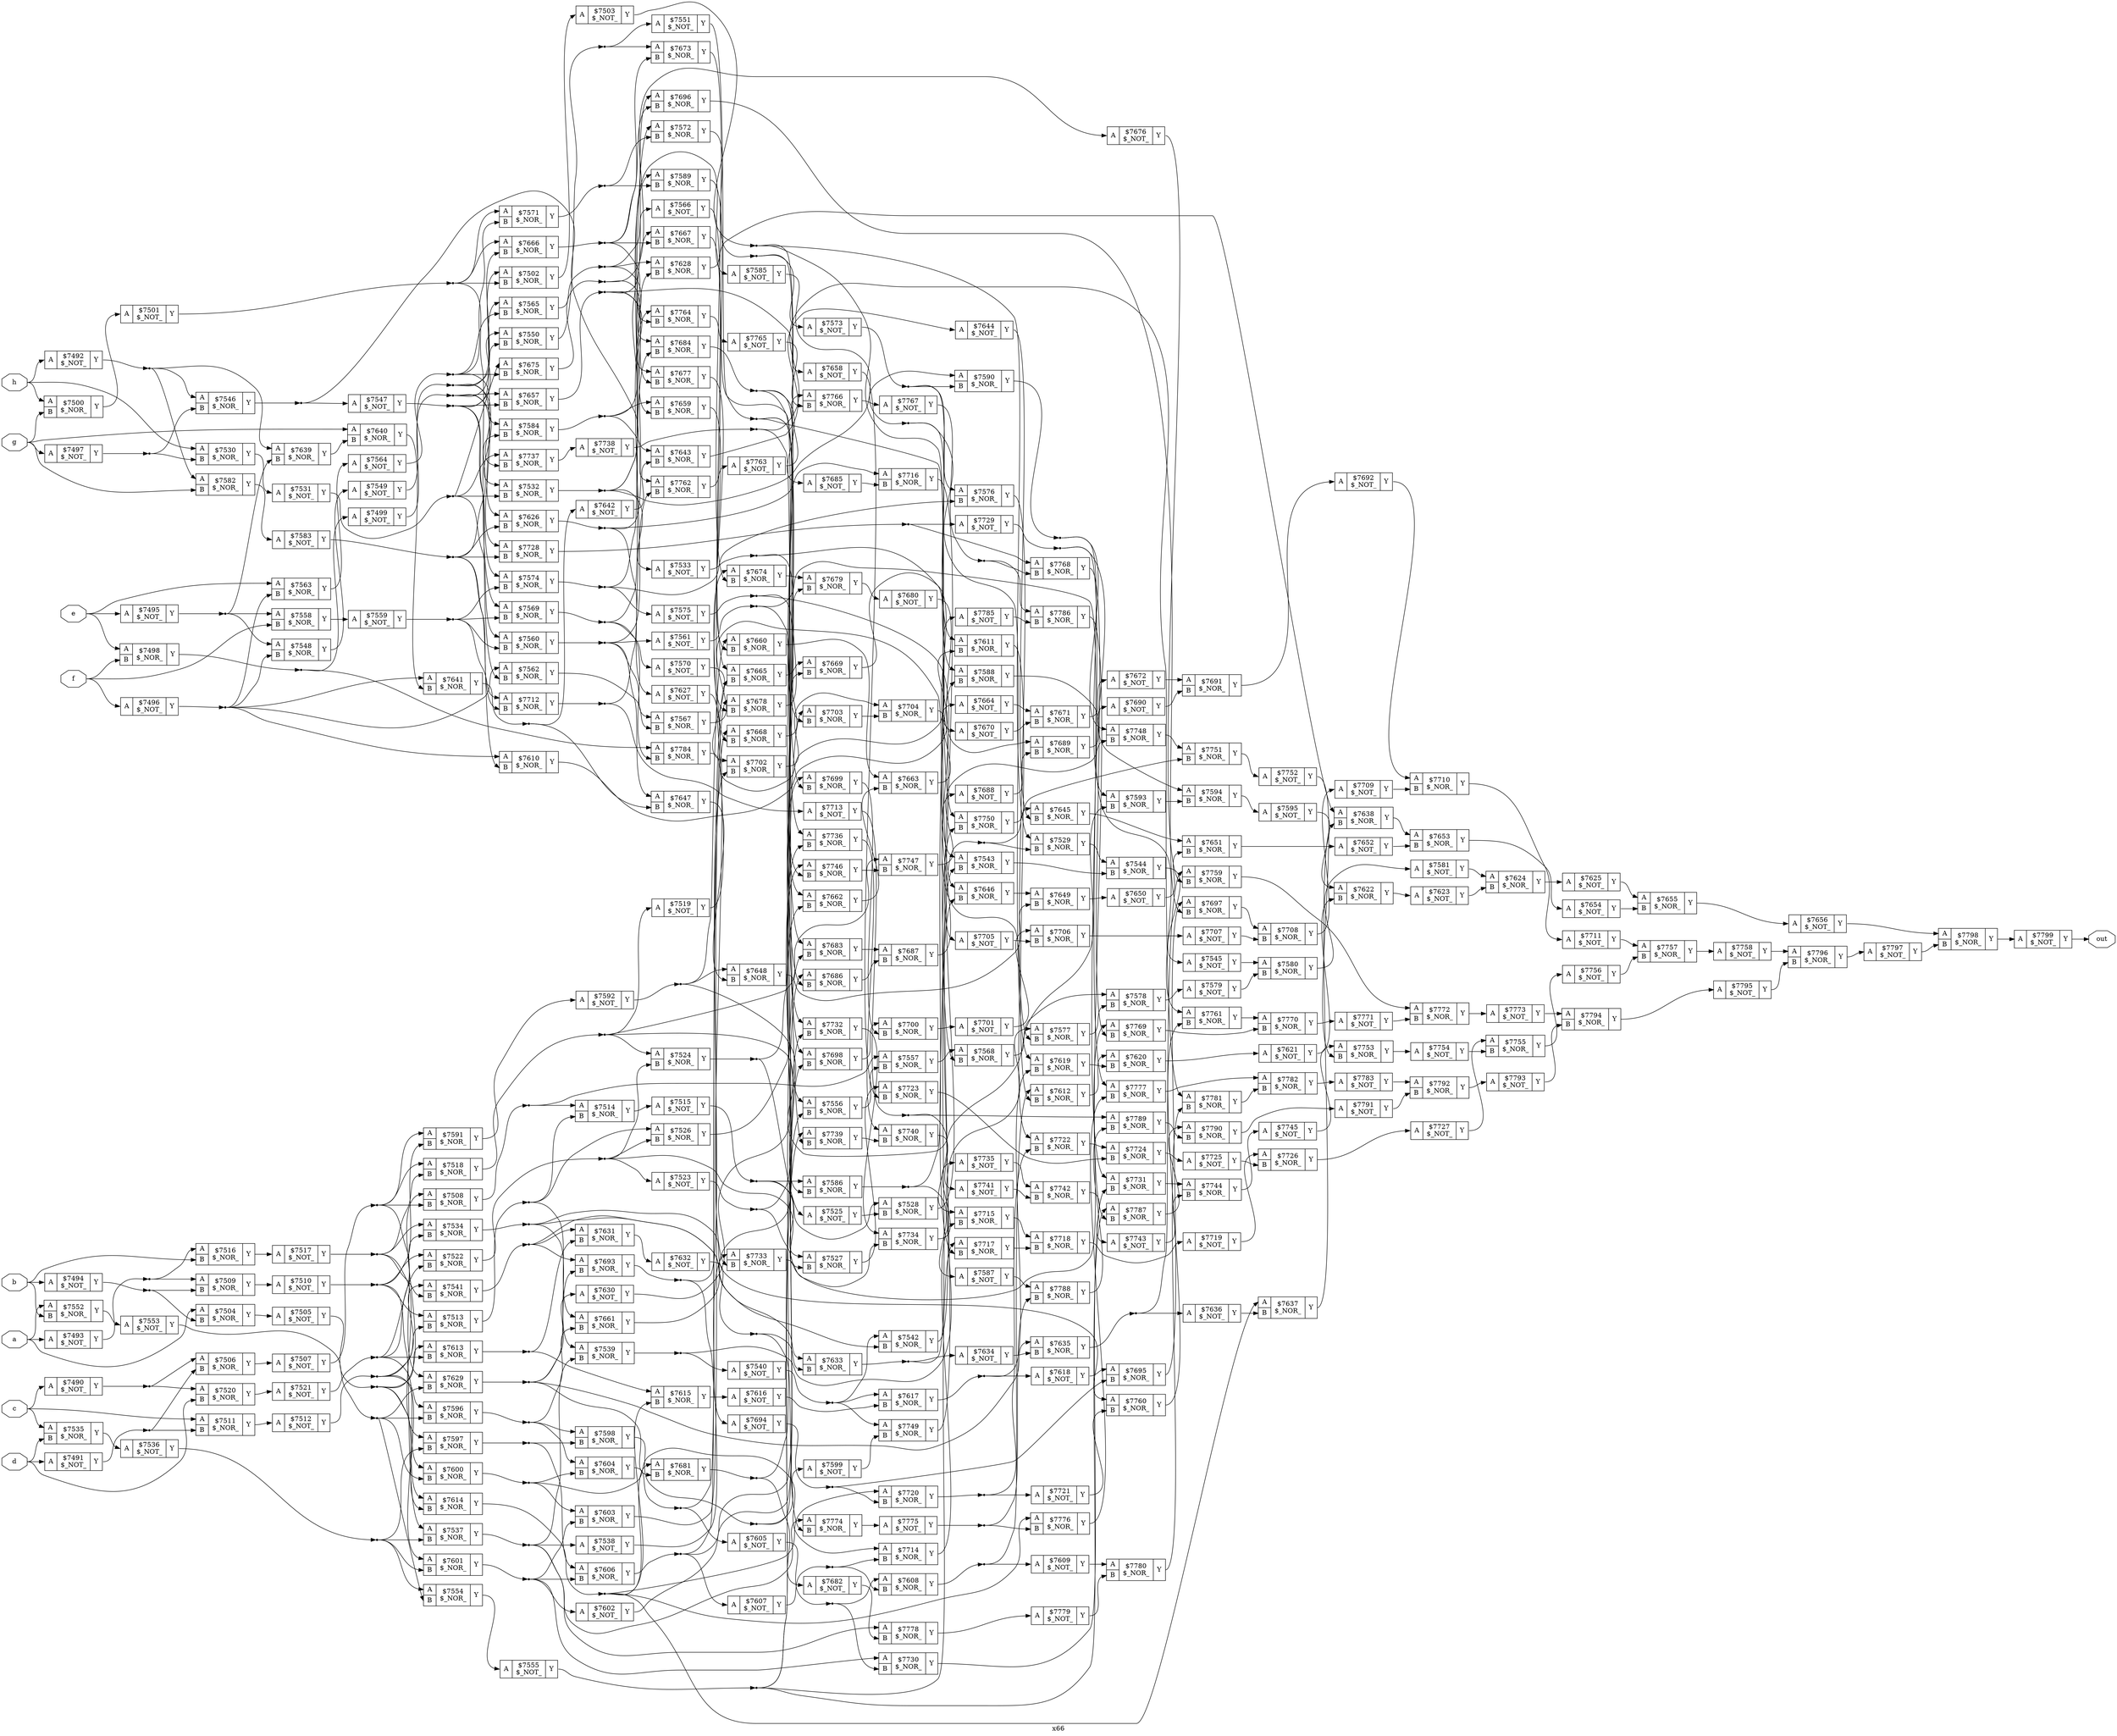 digraph "x66" {
label="x66";
rankdir="LR";
remincross=true;
n310 [ shape=octagon, label="a", color="black", fontcolor="black" ];
n311 [ shape=octagon, label="b", color="black", fontcolor="black" ];
n312 [ shape=octagon, label="c", color="black", fontcolor="black" ];
n313 [ shape=octagon, label="d", color="black", fontcolor="black" ];
n314 [ shape=octagon, label="e", color="black", fontcolor="black" ];
n315 [ shape=octagon, label="f", color="black", fontcolor="black" ];
n316 [ shape=octagon, label="g", color="black", fontcolor="black" ];
n317 [ shape=octagon, label="h", color="black", fontcolor="black" ];
n318 [ shape=octagon, label="out", color="black", fontcolor="black" ];
c321 [ shape=record, label="{{<p319> A}|$7490\n$_NOT_|{<p320> Y}}" ];
c322 [ shape=record, label="{{<p319> A}|$7491\n$_NOT_|{<p320> Y}}" ];
c323 [ shape=record, label="{{<p319> A}|$7492\n$_NOT_|{<p320> Y}}" ];
c324 [ shape=record, label="{{<p319> A}|$7493\n$_NOT_|{<p320> Y}}" ];
c325 [ shape=record, label="{{<p319> A}|$7494\n$_NOT_|{<p320> Y}}" ];
c326 [ shape=record, label="{{<p319> A}|$7495\n$_NOT_|{<p320> Y}}" ];
c327 [ shape=record, label="{{<p319> A}|$7496\n$_NOT_|{<p320> Y}}" ];
c328 [ shape=record, label="{{<p319> A}|$7497\n$_NOT_|{<p320> Y}}" ];
c330 [ shape=record, label="{{<p319> A|<p329> B}|$7498\n$_NOR_|{<p320> Y}}" ];
c331 [ shape=record, label="{{<p319> A}|$7499\n$_NOT_|{<p320> Y}}" ];
c332 [ shape=record, label="{{<p319> A|<p329> B}|$7500\n$_NOR_|{<p320> Y}}" ];
c333 [ shape=record, label="{{<p319> A}|$7501\n$_NOT_|{<p320> Y}}" ];
c334 [ shape=record, label="{{<p319> A|<p329> B}|$7502\n$_NOR_|{<p320> Y}}" ];
c335 [ shape=record, label="{{<p319> A}|$7503\n$_NOT_|{<p320> Y}}" ];
c336 [ shape=record, label="{{<p319> A|<p329> B}|$7504\n$_NOR_|{<p320> Y}}" ];
c337 [ shape=record, label="{{<p319> A}|$7505\n$_NOT_|{<p320> Y}}" ];
c338 [ shape=record, label="{{<p319> A|<p329> B}|$7506\n$_NOR_|{<p320> Y}}" ];
c339 [ shape=record, label="{{<p319> A}|$7507\n$_NOT_|{<p320> Y}}" ];
c340 [ shape=record, label="{{<p319> A|<p329> B}|$7508\n$_NOR_|{<p320> Y}}" ];
c341 [ shape=record, label="{{<p319> A|<p329> B}|$7509\n$_NOR_|{<p320> Y}}" ];
c342 [ shape=record, label="{{<p319> A}|$7510\n$_NOT_|{<p320> Y}}" ];
c343 [ shape=record, label="{{<p319> A|<p329> B}|$7511\n$_NOR_|{<p320> Y}}" ];
c344 [ shape=record, label="{{<p319> A}|$7512\n$_NOT_|{<p320> Y}}" ];
c345 [ shape=record, label="{{<p319> A|<p329> B}|$7513\n$_NOR_|{<p320> Y}}" ];
c346 [ shape=record, label="{{<p319> A|<p329> B}|$7514\n$_NOR_|{<p320> Y}}" ];
c347 [ shape=record, label="{{<p319> A}|$7515\n$_NOT_|{<p320> Y}}" ];
c348 [ shape=record, label="{{<p319> A|<p329> B}|$7516\n$_NOR_|{<p320> Y}}" ];
c349 [ shape=record, label="{{<p319> A}|$7517\n$_NOT_|{<p320> Y}}" ];
c350 [ shape=record, label="{{<p319> A|<p329> B}|$7518\n$_NOR_|{<p320> Y}}" ];
c351 [ shape=record, label="{{<p319> A}|$7519\n$_NOT_|{<p320> Y}}" ];
c352 [ shape=record, label="{{<p319> A|<p329> B}|$7520\n$_NOR_|{<p320> Y}}" ];
c353 [ shape=record, label="{{<p319> A}|$7521\n$_NOT_|{<p320> Y}}" ];
c354 [ shape=record, label="{{<p319> A|<p329> B}|$7522\n$_NOR_|{<p320> Y}}" ];
c355 [ shape=record, label="{{<p319> A}|$7523\n$_NOT_|{<p320> Y}}" ];
c356 [ shape=record, label="{{<p319> A|<p329> B}|$7524\n$_NOR_|{<p320> Y}}" ];
c357 [ shape=record, label="{{<p319> A}|$7525\n$_NOT_|{<p320> Y}}" ];
c358 [ shape=record, label="{{<p319> A|<p329> B}|$7526\n$_NOR_|{<p320> Y}}" ];
c359 [ shape=record, label="{{<p319> A|<p329> B}|$7527\n$_NOR_|{<p320> Y}}" ];
c360 [ shape=record, label="{{<p319> A|<p329> B}|$7528\n$_NOR_|{<p320> Y}}" ];
c361 [ shape=record, label="{{<p319> A|<p329> B}|$7529\n$_NOR_|{<p320> Y}}" ];
c362 [ shape=record, label="{{<p319> A|<p329> B}|$7530\n$_NOR_|{<p320> Y}}" ];
c363 [ shape=record, label="{{<p319> A}|$7531\n$_NOT_|{<p320> Y}}" ];
c364 [ shape=record, label="{{<p319> A|<p329> B}|$7532\n$_NOR_|{<p320> Y}}" ];
c365 [ shape=record, label="{{<p319> A}|$7533\n$_NOT_|{<p320> Y}}" ];
c366 [ shape=record, label="{{<p319> A|<p329> B}|$7534\n$_NOR_|{<p320> Y}}" ];
c367 [ shape=record, label="{{<p319> A|<p329> B}|$7535\n$_NOR_|{<p320> Y}}" ];
c368 [ shape=record, label="{{<p319> A}|$7536\n$_NOT_|{<p320> Y}}" ];
c369 [ shape=record, label="{{<p319> A|<p329> B}|$7537\n$_NOR_|{<p320> Y}}" ];
c370 [ shape=record, label="{{<p319> A}|$7538\n$_NOT_|{<p320> Y}}" ];
c371 [ shape=record, label="{{<p319> A|<p329> B}|$7539\n$_NOR_|{<p320> Y}}" ];
c372 [ shape=record, label="{{<p319> A}|$7540\n$_NOT_|{<p320> Y}}" ];
c373 [ shape=record, label="{{<p319> A|<p329> B}|$7541\n$_NOR_|{<p320> Y}}" ];
c374 [ shape=record, label="{{<p319> A|<p329> B}|$7542\n$_NOR_|{<p320> Y}}" ];
c375 [ shape=record, label="{{<p319> A|<p329> B}|$7543\n$_NOR_|{<p320> Y}}" ];
c376 [ shape=record, label="{{<p319> A|<p329> B}|$7544\n$_NOR_|{<p320> Y}}" ];
c377 [ shape=record, label="{{<p319> A}|$7545\n$_NOT_|{<p320> Y}}" ];
c378 [ shape=record, label="{{<p319> A|<p329> B}|$7546\n$_NOR_|{<p320> Y}}" ];
c379 [ shape=record, label="{{<p319> A}|$7547\n$_NOT_|{<p320> Y}}" ];
c380 [ shape=record, label="{{<p319> A|<p329> B}|$7548\n$_NOR_|{<p320> Y}}" ];
c381 [ shape=record, label="{{<p319> A}|$7549\n$_NOT_|{<p320> Y}}" ];
c382 [ shape=record, label="{{<p319> A|<p329> B}|$7550\n$_NOR_|{<p320> Y}}" ];
c383 [ shape=record, label="{{<p319> A}|$7551\n$_NOT_|{<p320> Y}}" ];
c384 [ shape=record, label="{{<p319> A|<p329> B}|$7552\n$_NOR_|{<p320> Y}}" ];
c385 [ shape=record, label="{{<p319> A}|$7553\n$_NOT_|{<p320> Y}}" ];
c386 [ shape=record, label="{{<p319> A|<p329> B}|$7554\n$_NOR_|{<p320> Y}}" ];
c387 [ shape=record, label="{{<p319> A}|$7555\n$_NOT_|{<p320> Y}}" ];
c388 [ shape=record, label="{{<p319> A|<p329> B}|$7556\n$_NOR_|{<p320> Y}}" ];
c389 [ shape=record, label="{{<p319> A|<p329> B}|$7557\n$_NOR_|{<p320> Y}}" ];
c390 [ shape=record, label="{{<p319> A|<p329> B}|$7558\n$_NOR_|{<p320> Y}}" ];
c391 [ shape=record, label="{{<p319> A}|$7559\n$_NOT_|{<p320> Y}}" ];
c392 [ shape=record, label="{{<p319> A|<p329> B}|$7560\n$_NOR_|{<p320> Y}}" ];
c393 [ shape=record, label="{{<p319> A}|$7561\n$_NOT_|{<p320> Y}}" ];
c394 [ shape=record, label="{{<p319> A|<p329> B}|$7562\n$_NOR_|{<p320> Y}}" ];
c395 [ shape=record, label="{{<p319> A|<p329> B}|$7563\n$_NOR_|{<p320> Y}}" ];
c396 [ shape=record, label="{{<p319> A}|$7564\n$_NOT_|{<p320> Y}}" ];
c397 [ shape=record, label="{{<p319> A|<p329> B}|$7565\n$_NOR_|{<p320> Y}}" ];
c398 [ shape=record, label="{{<p319> A}|$7566\n$_NOT_|{<p320> Y}}" ];
c399 [ shape=record, label="{{<p319> A|<p329> B}|$7567\n$_NOR_|{<p320> Y}}" ];
c400 [ shape=record, label="{{<p319> A|<p329> B}|$7568\n$_NOR_|{<p320> Y}}" ];
c401 [ shape=record, label="{{<p319> A|<p329> B}|$7569\n$_NOR_|{<p320> Y}}" ];
c402 [ shape=record, label="{{<p319> A}|$7570\n$_NOT_|{<p320> Y}}" ];
c403 [ shape=record, label="{{<p319> A|<p329> B}|$7571\n$_NOR_|{<p320> Y}}" ];
c404 [ shape=record, label="{{<p319> A|<p329> B}|$7572\n$_NOR_|{<p320> Y}}" ];
c405 [ shape=record, label="{{<p319> A}|$7573\n$_NOT_|{<p320> Y}}" ];
c406 [ shape=record, label="{{<p319> A|<p329> B}|$7574\n$_NOR_|{<p320> Y}}" ];
c407 [ shape=record, label="{{<p319> A}|$7575\n$_NOT_|{<p320> Y}}" ];
c408 [ shape=record, label="{{<p319> A|<p329> B}|$7576\n$_NOR_|{<p320> Y}}" ];
c409 [ shape=record, label="{{<p319> A|<p329> B}|$7577\n$_NOR_|{<p320> Y}}" ];
c410 [ shape=record, label="{{<p319> A|<p329> B}|$7578\n$_NOR_|{<p320> Y}}" ];
c411 [ shape=record, label="{{<p319> A}|$7579\n$_NOT_|{<p320> Y}}" ];
c412 [ shape=record, label="{{<p319> A|<p329> B}|$7580\n$_NOR_|{<p320> Y}}" ];
c413 [ shape=record, label="{{<p319> A}|$7581\n$_NOT_|{<p320> Y}}" ];
c414 [ shape=record, label="{{<p319> A|<p329> B}|$7582\n$_NOR_|{<p320> Y}}" ];
c415 [ shape=record, label="{{<p319> A}|$7583\n$_NOT_|{<p320> Y}}" ];
c416 [ shape=record, label="{{<p319> A|<p329> B}|$7584\n$_NOR_|{<p320> Y}}" ];
c417 [ shape=record, label="{{<p319> A}|$7585\n$_NOT_|{<p320> Y}}" ];
c418 [ shape=record, label="{{<p319> A|<p329> B}|$7586\n$_NOR_|{<p320> Y}}" ];
c419 [ shape=record, label="{{<p319> A}|$7587\n$_NOT_|{<p320> Y}}" ];
c420 [ shape=record, label="{{<p319> A|<p329> B}|$7588\n$_NOR_|{<p320> Y}}" ];
c421 [ shape=record, label="{{<p319> A|<p329> B}|$7589\n$_NOR_|{<p320> Y}}" ];
c422 [ shape=record, label="{{<p319> A|<p329> B}|$7590\n$_NOR_|{<p320> Y}}" ];
c423 [ shape=record, label="{{<p319> A|<p329> B}|$7591\n$_NOR_|{<p320> Y}}" ];
c424 [ shape=record, label="{{<p319> A}|$7592\n$_NOT_|{<p320> Y}}" ];
c425 [ shape=record, label="{{<p319> A|<p329> B}|$7593\n$_NOR_|{<p320> Y}}" ];
c426 [ shape=record, label="{{<p319> A|<p329> B}|$7594\n$_NOR_|{<p320> Y}}" ];
c427 [ shape=record, label="{{<p319> A}|$7595\n$_NOT_|{<p320> Y}}" ];
c428 [ shape=record, label="{{<p319> A|<p329> B}|$7596\n$_NOR_|{<p320> Y}}" ];
c429 [ shape=record, label="{{<p319> A|<p329> B}|$7597\n$_NOR_|{<p320> Y}}" ];
c430 [ shape=record, label="{{<p319> A|<p329> B}|$7598\n$_NOR_|{<p320> Y}}" ];
c431 [ shape=record, label="{{<p319> A}|$7599\n$_NOT_|{<p320> Y}}" ];
c432 [ shape=record, label="{{<p319> A|<p329> B}|$7600\n$_NOR_|{<p320> Y}}" ];
c433 [ shape=record, label="{{<p319> A|<p329> B}|$7601\n$_NOR_|{<p320> Y}}" ];
c434 [ shape=record, label="{{<p319> A}|$7602\n$_NOT_|{<p320> Y}}" ];
c435 [ shape=record, label="{{<p319> A|<p329> B}|$7603\n$_NOR_|{<p320> Y}}" ];
c436 [ shape=record, label="{{<p319> A|<p329> B}|$7604\n$_NOR_|{<p320> Y}}" ];
c437 [ shape=record, label="{{<p319> A}|$7605\n$_NOT_|{<p320> Y}}" ];
c438 [ shape=record, label="{{<p319> A|<p329> B}|$7606\n$_NOR_|{<p320> Y}}" ];
c439 [ shape=record, label="{{<p319> A}|$7607\n$_NOT_|{<p320> Y}}" ];
c440 [ shape=record, label="{{<p319> A|<p329> B}|$7608\n$_NOR_|{<p320> Y}}" ];
c441 [ shape=record, label="{{<p319> A}|$7609\n$_NOT_|{<p320> Y}}" ];
c442 [ shape=record, label="{{<p319> A|<p329> B}|$7610\n$_NOR_|{<p320> Y}}" ];
c443 [ shape=record, label="{{<p319> A|<p329> B}|$7611\n$_NOR_|{<p320> Y}}" ];
c444 [ shape=record, label="{{<p319> A|<p329> B}|$7612\n$_NOR_|{<p320> Y}}" ];
c445 [ shape=record, label="{{<p319> A|<p329> B}|$7613\n$_NOR_|{<p320> Y}}" ];
c446 [ shape=record, label="{{<p319> A|<p329> B}|$7614\n$_NOR_|{<p320> Y}}" ];
c447 [ shape=record, label="{{<p319> A|<p329> B}|$7615\n$_NOR_|{<p320> Y}}" ];
c448 [ shape=record, label="{{<p319> A}|$7616\n$_NOT_|{<p320> Y}}" ];
c449 [ shape=record, label="{{<p319> A|<p329> B}|$7617\n$_NOR_|{<p320> Y}}" ];
c450 [ shape=record, label="{{<p319> A}|$7618\n$_NOT_|{<p320> Y}}" ];
c451 [ shape=record, label="{{<p319> A|<p329> B}|$7619\n$_NOR_|{<p320> Y}}" ];
c452 [ shape=record, label="{{<p319> A|<p329> B}|$7620\n$_NOR_|{<p320> Y}}" ];
c453 [ shape=record, label="{{<p319> A}|$7621\n$_NOT_|{<p320> Y}}" ];
c454 [ shape=record, label="{{<p319> A|<p329> B}|$7622\n$_NOR_|{<p320> Y}}" ];
c455 [ shape=record, label="{{<p319> A}|$7623\n$_NOT_|{<p320> Y}}" ];
c456 [ shape=record, label="{{<p319> A|<p329> B}|$7624\n$_NOR_|{<p320> Y}}" ];
c457 [ shape=record, label="{{<p319> A}|$7625\n$_NOT_|{<p320> Y}}" ];
c458 [ shape=record, label="{{<p319> A|<p329> B}|$7626\n$_NOR_|{<p320> Y}}" ];
c459 [ shape=record, label="{{<p319> A}|$7627\n$_NOT_|{<p320> Y}}" ];
c460 [ shape=record, label="{{<p319> A|<p329> B}|$7628\n$_NOR_|{<p320> Y}}" ];
c461 [ shape=record, label="{{<p319> A|<p329> B}|$7629\n$_NOR_|{<p320> Y}}" ];
c462 [ shape=record, label="{{<p319> A}|$7630\n$_NOT_|{<p320> Y}}" ];
c463 [ shape=record, label="{{<p319> A|<p329> B}|$7631\n$_NOR_|{<p320> Y}}" ];
c464 [ shape=record, label="{{<p319> A}|$7632\n$_NOT_|{<p320> Y}}" ];
c465 [ shape=record, label="{{<p319> A|<p329> B}|$7633\n$_NOR_|{<p320> Y}}" ];
c466 [ shape=record, label="{{<p319> A}|$7634\n$_NOT_|{<p320> Y}}" ];
c467 [ shape=record, label="{{<p319> A|<p329> B}|$7635\n$_NOR_|{<p320> Y}}" ];
c468 [ shape=record, label="{{<p319> A}|$7636\n$_NOT_|{<p320> Y}}" ];
c469 [ shape=record, label="{{<p319> A|<p329> B}|$7637\n$_NOR_|{<p320> Y}}" ];
c470 [ shape=record, label="{{<p319> A|<p329> B}|$7638\n$_NOR_|{<p320> Y}}" ];
c471 [ shape=record, label="{{<p319> A|<p329> B}|$7639\n$_NOR_|{<p320> Y}}" ];
c472 [ shape=record, label="{{<p319> A|<p329> B}|$7640\n$_NOR_|{<p320> Y}}" ];
c473 [ shape=record, label="{{<p319> A|<p329> B}|$7641\n$_NOR_|{<p320> Y}}" ];
c474 [ shape=record, label="{{<p319> A}|$7642\n$_NOT_|{<p320> Y}}" ];
c475 [ shape=record, label="{{<p319> A|<p329> B}|$7643\n$_NOR_|{<p320> Y}}" ];
c476 [ shape=record, label="{{<p319> A}|$7644\n$_NOT_|{<p320> Y}}" ];
c477 [ shape=record, label="{{<p319> A|<p329> B}|$7645\n$_NOR_|{<p320> Y}}" ];
c478 [ shape=record, label="{{<p319> A|<p329> B}|$7646\n$_NOR_|{<p320> Y}}" ];
c479 [ shape=record, label="{{<p319> A|<p329> B}|$7647\n$_NOR_|{<p320> Y}}" ];
c480 [ shape=record, label="{{<p319> A|<p329> B}|$7648\n$_NOR_|{<p320> Y}}" ];
c481 [ shape=record, label="{{<p319> A|<p329> B}|$7649\n$_NOR_|{<p320> Y}}" ];
c482 [ shape=record, label="{{<p319> A}|$7650\n$_NOT_|{<p320> Y}}" ];
c483 [ shape=record, label="{{<p319> A|<p329> B}|$7651\n$_NOR_|{<p320> Y}}" ];
c484 [ shape=record, label="{{<p319> A}|$7652\n$_NOT_|{<p320> Y}}" ];
c485 [ shape=record, label="{{<p319> A|<p329> B}|$7653\n$_NOR_|{<p320> Y}}" ];
c486 [ shape=record, label="{{<p319> A}|$7654\n$_NOT_|{<p320> Y}}" ];
c487 [ shape=record, label="{{<p319> A|<p329> B}|$7655\n$_NOR_|{<p320> Y}}" ];
c488 [ shape=record, label="{{<p319> A}|$7656\n$_NOT_|{<p320> Y}}" ];
c489 [ shape=record, label="{{<p319> A|<p329> B}|$7657\n$_NOR_|{<p320> Y}}" ];
c490 [ shape=record, label="{{<p319> A}|$7658\n$_NOT_|{<p320> Y}}" ];
c491 [ shape=record, label="{{<p319> A|<p329> B}|$7659\n$_NOR_|{<p320> Y}}" ];
c492 [ shape=record, label="{{<p319> A|<p329> B}|$7660\n$_NOR_|{<p320> Y}}" ];
c493 [ shape=record, label="{{<p319> A|<p329> B}|$7661\n$_NOR_|{<p320> Y}}" ];
c494 [ shape=record, label="{{<p319> A|<p329> B}|$7662\n$_NOR_|{<p320> Y}}" ];
c495 [ shape=record, label="{{<p319> A|<p329> B}|$7663\n$_NOR_|{<p320> Y}}" ];
c496 [ shape=record, label="{{<p319> A}|$7664\n$_NOT_|{<p320> Y}}" ];
c497 [ shape=record, label="{{<p319> A|<p329> B}|$7665\n$_NOR_|{<p320> Y}}" ];
c498 [ shape=record, label="{{<p319> A|<p329> B}|$7666\n$_NOR_|{<p320> Y}}" ];
c499 [ shape=record, label="{{<p319> A|<p329> B}|$7667\n$_NOR_|{<p320> Y}}" ];
c500 [ shape=record, label="{{<p319> A|<p329> B}|$7668\n$_NOR_|{<p320> Y}}" ];
c501 [ shape=record, label="{{<p319> A|<p329> B}|$7669\n$_NOR_|{<p320> Y}}" ];
c502 [ shape=record, label="{{<p319> A}|$7670\n$_NOT_|{<p320> Y}}" ];
c503 [ shape=record, label="{{<p319> A|<p329> B}|$7671\n$_NOR_|{<p320> Y}}" ];
c504 [ shape=record, label="{{<p319> A}|$7672\n$_NOT_|{<p320> Y}}" ];
c505 [ shape=record, label="{{<p319> A|<p329> B}|$7673\n$_NOR_|{<p320> Y}}" ];
c506 [ shape=record, label="{{<p319> A|<p329> B}|$7674\n$_NOR_|{<p320> Y}}" ];
c507 [ shape=record, label="{{<p319> A|<p329> B}|$7675\n$_NOR_|{<p320> Y}}" ];
c508 [ shape=record, label="{{<p319> A}|$7676\n$_NOT_|{<p320> Y}}" ];
c509 [ shape=record, label="{{<p319> A|<p329> B}|$7677\n$_NOR_|{<p320> Y}}" ];
c510 [ shape=record, label="{{<p319> A|<p329> B}|$7678\n$_NOR_|{<p320> Y}}" ];
c511 [ shape=record, label="{{<p319> A|<p329> B}|$7679\n$_NOR_|{<p320> Y}}" ];
c512 [ shape=record, label="{{<p319> A}|$7680\n$_NOT_|{<p320> Y}}" ];
c513 [ shape=record, label="{{<p319> A|<p329> B}|$7681\n$_NOR_|{<p320> Y}}" ];
c514 [ shape=record, label="{{<p319> A}|$7682\n$_NOT_|{<p320> Y}}" ];
c515 [ shape=record, label="{{<p319> A|<p329> B}|$7683\n$_NOR_|{<p320> Y}}" ];
c516 [ shape=record, label="{{<p319> A|<p329> B}|$7684\n$_NOR_|{<p320> Y}}" ];
c517 [ shape=record, label="{{<p319> A}|$7685\n$_NOT_|{<p320> Y}}" ];
c518 [ shape=record, label="{{<p319> A|<p329> B}|$7686\n$_NOR_|{<p320> Y}}" ];
c519 [ shape=record, label="{{<p319> A|<p329> B}|$7687\n$_NOR_|{<p320> Y}}" ];
c520 [ shape=record, label="{{<p319> A}|$7688\n$_NOT_|{<p320> Y}}" ];
c521 [ shape=record, label="{{<p319> A|<p329> B}|$7689\n$_NOR_|{<p320> Y}}" ];
c522 [ shape=record, label="{{<p319> A}|$7690\n$_NOT_|{<p320> Y}}" ];
c523 [ shape=record, label="{{<p319> A|<p329> B}|$7691\n$_NOR_|{<p320> Y}}" ];
c524 [ shape=record, label="{{<p319> A}|$7692\n$_NOT_|{<p320> Y}}" ];
c525 [ shape=record, label="{{<p319> A|<p329> B}|$7693\n$_NOR_|{<p320> Y}}" ];
c526 [ shape=record, label="{{<p319> A}|$7694\n$_NOT_|{<p320> Y}}" ];
c527 [ shape=record, label="{{<p319> A|<p329> B}|$7695\n$_NOR_|{<p320> Y}}" ];
c528 [ shape=record, label="{{<p319> A|<p329> B}|$7696\n$_NOR_|{<p320> Y}}" ];
c529 [ shape=record, label="{{<p319> A|<p329> B}|$7697\n$_NOR_|{<p320> Y}}" ];
c530 [ shape=record, label="{{<p319> A|<p329> B}|$7698\n$_NOR_|{<p320> Y}}" ];
c531 [ shape=record, label="{{<p319> A|<p329> B}|$7699\n$_NOR_|{<p320> Y}}" ];
c532 [ shape=record, label="{{<p319> A|<p329> B}|$7700\n$_NOR_|{<p320> Y}}" ];
c533 [ shape=record, label="{{<p319> A}|$7701\n$_NOT_|{<p320> Y}}" ];
c534 [ shape=record, label="{{<p319> A|<p329> B}|$7702\n$_NOR_|{<p320> Y}}" ];
c535 [ shape=record, label="{{<p319> A|<p329> B}|$7703\n$_NOR_|{<p320> Y}}" ];
c536 [ shape=record, label="{{<p319> A|<p329> B}|$7704\n$_NOR_|{<p320> Y}}" ];
c537 [ shape=record, label="{{<p319> A}|$7705\n$_NOT_|{<p320> Y}}" ];
c538 [ shape=record, label="{{<p319> A|<p329> B}|$7706\n$_NOR_|{<p320> Y}}" ];
c539 [ shape=record, label="{{<p319> A}|$7707\n$_NOT_|{<p320> Y}}" ];
c540 [ shape=record, label="{{<p319> A|<p329> B}|$7708\n$_NOR_|{<p320> Y}}" ];
c541 [ shape=record, label="{{<p319> A}|$7709\n$_NOT_|{<p320> Y}}" ];
c542 [ shape=record, label="{{<p319> A|<p329> B}|$7710\n$_NOR_|{<p320> Y}}" ];
c543 [ shape=record, label="{{<p319> A}|$7711\n$_NOT_|{<p320> Y}}" ];
c544 [ shape=record, label="{{<p319> A|<p329> B}|$7712\n$_NOR_|{<p320> Y}}" ];
c545 [ shape=record, label="{{<p319> A}|$7713\n$_NOT_|{<p320> Y}}" ];
c546 [ shape=record, label="{{<p319> A|<p329> B}|$7714\n$_NOR_|{<p320> Y}}" ];
c547 [ shape=record, label="{{<p319> A|<p329> B}|$7715\n$_NOR_|{<p320> Y}}" ];
c548 [ shape=record, label="{{<p319> A|<p329> B}|$7716\n$_NOR_|{<p320> Y}}" ];
c549 [ shape=record, label="{{<p319> A|<p329> B}|$7717\n$_NOR_|{<p320> Y}}" ];
c550 [ shape=record, label="{{<p319> A|<p329> B}|$7718\n$_NOR_|{<p320> Y}}" ];
c551 [ shape=record, label="{{<p319> A}|$7719\n$_NOT_|{<p320> Y}}" ];
c552 [ shape=record, label="{{<p319> A|<p329> B}|$7720\n$_NOR_|{<p320> Y}}" ];
c553 [ shape=record, label="{{<p319> A}|$7721\n$_NOT_|{<p320> Y}}" ];
c554 [ shape=record, label="{{<p319> A|<p329> B}|$7722\n$_NOR_|{<p320> Y}}" ];
c555 [ shape=record, label="{{<p319> A|<p329> B}|$7723\n$_NOR_|{<p320> Y}}" ];
c556 [ shape=record, label="{{<p319> A|<p329> B}|$7724\n$_NOR_|{<p320> Y}}" ];
c557 [ shape=record, label="{{<p319> A}|$7725\n$_NOT_|{<p320> Y}}" ];
c558 [ shape=record, label="{{<p319> A|<p329> B}|$7726\n$_NOR_|{<p320> Y}}" ];
c559 [ shape=record, label="{{<p319> A}|$7727\n$_NOT_|{<p320> Y}}" ];
c560 [ shape=record, label="{{<p319> A|<p329> B}|$7728\n$_NOR_|{<p320> Y}}" ];
c561 [ shape=record, label="{{<p319> A}|$7729\n$_NOT_|{<p320> Y}}" ];
c562 [ shape=record, label="{{<p319> A|<p329> B}|$7730\n$_NOR_|{<p320> Y}}" ];
c563 [ shape=record, label="{{<p319> A|<p329> B}|$7731\n$_NOR_|{<p320> Y}}" ];
c564 [ shape=record, label="{{<p319> A|<p329> B}|$7732\n$_NOR_|{<p320> Y}}" ];
c565 [ shape=record, label="{{<p319> A|<p329> B}|$7733\n$_NOR_|{<p320> Y}}" ];
c566 [ shape=record, label="{{<p319> A|<p329> B}|$7734\n$_NOR_|{<p320> Y}}" ];
c567 [ shape=record, label="{{<p319> A}|$7735\n$_NOT_|{<p320> Y}}" ];
c568 [ shape=record, label="{{<p319> A|<p329> B}|$7736\n$_NOR_|{<p320> Y}}" ];
c569 [ shape=record, label="{{<p319> A|<p329> B}|$7737\n$_NOR_|{<p320> Y}}" ];
c570 [ shape=record, label="{{<p319> A}|$7738\n$_NOT_|{<p320> Y}}" ];
c571 [ shape=record, label="{{<p319> A|<p329> B}|$7739\n$_NOR_|{<p320> Y}}" ];
c572 [ shape=record, label="{{<p319> A|<p329> B}|$7740\n$_NOR_|{<p320> Y}}" ];
c573 [ shape=record, label="{{<p319> A}|$7741\n$_NOT_|{<p320> Y}}" ];
c574 [ shape=record, label="{{<p319> A|<p329> B}|$7742\n$_NOR_|{<p320> Y}}" ];
c575 [ shape=record, label="{{<p319> A}|$7743\n$_NOT_|{<p320> Y}}" ];
c576 [ shape=record, label="{{<p319> A|<p329> B}|$7744\n$_NOR_|{<p320> Y}}" ];
c577 [ shape=record, label="{{<p319> A}|$7745\n$_NOT_|{<p320> Y}}" ];
c578 [ shape=record, label="{{<p319> A|<p329> B}|$7746\n$_NOR_|{<p320> Y}}" ];
c579 [ shape=record, label="{{<p319> A|<p329> B}|$7747\n$_NOR_|{<p320> Y}}" ];
c580 [ shape=record, label="{{<p319> A|<p329> B}|$7748\n$_NOR_|{<p320> Y}}" ];
c581 [ shape=record, label="{{<p319> A|<p329> B}|$7749\n$_NOR_|{<p320> Y}}" ];
c582 [ shape=record, label="{{<p319> A|<p329> B}|$7750\n$_NOR_|{<p320> Y}}" ];
c583 [ shape=record, label="{{<p319> A|<p329> B}|$7751\n$_NOR_|{<p320> Y}}" ];
c584 [ shape=record, label="{{<p319> A}|$7752\n$_NOT_|{<p320> Y}}" ];
c585 [ shape=record, label="{{<p319> A|<p329> B}|$7753\n$_NOR_|{<p320> Y}}" ];
c586 [ shape=record, label="{{<p319> A}|$7754\n$_NOT_|{<p320> Y}}" ];
c587 [ shape=record, label="{{<p319> A|<p329> B}|$7755\n$_NOR_|{<p320> Y}}" ];
c588 [ shape=record, label="{{<p319> A}|$7756\n$_NOT_|{<p320> Y}}" ];
c589 [ shape=record, label="{{<p319> A|<p329> B}|$7757\n$_NOR_|{<p320> Y}}" ];
c590 [ shape=record, label="{{<p319> A}|$7758\n$_NOT_|{<p320> Y}}" ];
c591 [ shape=record, label="{{<p319> A|<p329> B}|$7759\n$_NOR_|{<p320> Y}}" ];
c592 [ shape=record, label="{{<p319> A|<p329> B}|$7760\n$_NOR_|{<p320> Y}}" ];
c593 [ shape=record, label="{{<p319> A|<p329> B}|$7761\n$_NOR_|{<p320> Y}}" ];
c594 [ shape=record, label="{{<p319> A|<p329> B}|$7762\n$_NOR_|{<p320> Y}}" ];
c595 [ shape=record, label="{{<p319> A}|$7763\n$_NOT_|{<p320> Y}}" ];
c596 [ shape=record, label="{{<p319> A|<p329> B}|$7764\n$_NOR_|{<p320> Y}}" ];
c597 [ shape=record, label="{{<p319> A}|$7765\n$_NOT_|{<p320> Y}}" ];
c598 [ shape=record, label="{{<p319> A|<p329> B}|$7766\n$_NOR_|{<p320> Y}}" ];
c599 [ shape=record, label="{{<p319> A}|$7767\n$_NOT_|{<p320> Y}}" ];
c600 [ shape=record, label="{{<p319> A|<p329> B}|$7768\n$_NOR_|{<p320> Y}}" ];
c601 [ shape=record, label="{{<p319> A|<p329> B}|$7769\n$_NOR_|{<p320> Y}}" ];
c602 [ shape=record, label="{{<p319> A|<p329> B}|$7770\n$_NOR_|{<p320> Y}}" ];
c603 [ shape=record, label="{{<p319> A}|$7771\n$_NOT_|{<p320> Y}}" ];
c604 [ shape=record, label="{{<p319> A|<p329> B}|$7772\n$_NOR_|{<p320> Y}}" ];
c605 [ shape=record, label="{{<p319> A}|$7773\n$_NOT_|{<p320> Y}}" ];
c606 [ shape=record, label="{{<p319> A|<p329> B}|$7774\n$_NOR_|{<p320> Y}}" ];
c607 [ shape=record, label="{{<p319> A}|$7775\n$_NOT_|{<p320> Y}}" ];
c608 [ shape=record, label="{{<p319> A|<p329> B}|$7776\n$_NOR_|{<p320> Y}}" ];
c609 [ shape=record, label="{{<p319> A|<p329> B}|$7777\n$_NOR_|{<p320> Y}}" ];
c610 [ shape=record, label="{{<p319> A|<p329> B}|$7778\n$_NOR_|{<p320> Y}}" ];
c611 [ shape=record, label="{{<p319> A}|$7779\n$_NOT_|{<p320> Y}}" ];
c612 [ shape=record, label="{{<p319> A|<p329> B}|$7780\n$_NOR_|{<p320> Y}}" ];
c613 [ shape=record, label="{{<p319> A|<p329> B}|$7781\n$_NOR_|{<p320> Y}}" ];
c614 [ shape=record, label="{{<p319> A|<p329> B}|$7782\n$_NOR_|{<p320> Y}}" ];
c615 [ shape=record, label="{{<p319> A}|$7783\n$_NOT_|{<p320> Y}}" ];
c616 [ shape=record, label="{{<p319> A|<p329> B}|$7784\n$_NOR_|{<p320> Y}}" ];
c617 [ shape=record, label="{{<p319> A}|$7785\n$_NOT_|{<p320> Y}}" ];
c618 [ shape=record, label="{{<p319> A|<p329> B}|$7786\n$_NOR_|{<p320> Y}}" ];
c619 [ shape=record, label="{{<p319> A|<p329> B}|$7787\n$_NOR_|{<p320> Y}}" ];
c620 [ shape=record, label="{{<p319> A|<p329> B}|$7788\n$_NOR_|{<p320> Y}}" ];
c621 [ shape=record, label="{{<p319> A|<p329> B}|$7789\n$_NOR_|{<p320> Y}}" ];
c622 [ shape=record, label="{{<p319> A|<p329> B}|$7790\n$_NOR_|{<p320> Y}}" ];
c623 [ shape=record, label="{{<p319> A}|$7791\n$_NOT_|{<p320> Y}}" ];
c624 [ shape=record, label="{{<p319> A|<p329> B}|$7792\n$_NOR_|{<p320> Y}}" ];
c625 [ shape=record, label="{{<p319> A}|$7793\n$_NOT_|{<p320> Y}}" ];
c626 [ shape=record, label="{{<p319> A|<p329> B}|$7794\n$_NOR_|{<p320> Y}}" ];
c627 [ shape=record, label="{{<p319> A}|$7795\n$_NOT_|{<p320> Y}}" ];
c628 [ shape=record, label="{{<p319> A|<p329> B}|$7796\n$_NOR_|{<p320> Y}}" ];
c629 [ shape=record, label="{{<p319> A}|$7797\n$_NOT_|{<p320> Y}}" ];
c630 [ shape=record, label="{{<p319> A|<p329> B}|$7798\n$_NOR_|{<p320> Y}}" ];
c631 [ shape=record, label="{{<p319> A}|$7799\n$_NOT_|{<p320> Y}}" ];
c412:p320:e -> c413:p319:w [color="black", label=""];
c421:p320:e -> c515:p319:w [color="black", label=""];
c502:p320:e -> c503:p329:w [color="black", label=""];
c503:p320:e -> c504:p319:w [color="black", label=""];
c504:p320:e -> c523:p319:w [color="black", label=""];
c505:p320:e -> c506:p329:w [color="black", label=""];
c506:p320:e -> c511:p319:w [color="black", label=""];
n105 [ shape=point ];
c507:p320:e -> n105:w [color="black", label=""];
n105:e -> c508:p319:w [color="black", label=""];
n105:e -> c509:p329:w [color="black", label=""];
c508:p320:e -> c591:p329:w [color="black", label=""];
c509:p320:e -> c510:p329:w [color="black", label=""];
c510:p320:e -> c511:p329:w [color="black", label=""];
c511:p320:e -> c512:p319:w [color="black", label=""];
n11 [ shape=point ];
c321:p320:e -> n11:w [color="black", label=""];
n11:e -> c338:p319:w [color="black", label=""];
n11:e -> c352:p319:w [color="black", label=""];
n110 [ shape=point ];
c331:p320:e -> n110:w [color="black", label=""];
n110:e -> c334:p319:w [color="black", label=""];
n110:e -> c364:p319:w [color="black", label=""];
n110:e -> c489:p319:w [color="black", label=""];
n110:e -> c560:p319:w [color="black", label=""];
c512:p320:e -> c521:p319:w [color="black", label=""];
n112 [ shape=point ];
c513:p320:e -> n112:w [color="black", label=""];
n112:e -> c514:p319:w [color="black", label=""];
n112:e -> c515:p329:w [color="black", label=""];
c514:p320:e -> c610:p329:w [color="black", label=""];
c515:p320:e -> c519:p319:w [color="black", label=""];
n115 [ shape=point ];
c516:p320:e -> n115:w [color="black", label=""];
n115:e -> c517:p319:w [color="black", label=""];
n115:e -> c518:p329:w [color="black", label=""];
n115:e -> c535:p329:w [color="black", label=""];
c517:p320:e -> c548:p329:w [color="black", label=""];
c518:p320:e -> c519:p329:w [color="black", label=""];
c519:p320:e -> c520:p319:w [color="black", label=""];
c520:p320:e -> c521:p329:w [color="black", label=""];
n12 [ shape=point ];
c422:p320:e -> n12:w [color="black", label=""];
n12:e -> c425:p319:w [color="black", label=""];
n12:e -> c580:p319:w [color="black", label=""];
c521:p320:e -> c522:p319:w [color="black", label=""];
c332:p320:e -> c333:p319:w [color="black", label=""];
c522:p320:e -> c523:p329:w [color="black", label=""];
c523:p320:e -> c524:p319:w [color="black", label=""];
c524:p320:e -> c542:p319:w [color="black", label=""];
n125 [ shape=point ];
c525:p320:e -> n125:w [color="black", label=""];
n125:e -> c526:p319:w [color="black", label=""];
n125:e -> c534:p329:w [color="black", label=""];
n126 [ shape=point ];
c526:p320:e -> n126:w [color="black", label=""];
n126:e -> c527:p329:w [color="black", label=""];
n126:e -> c552:p329:w [color="black", label=""];
c527:p320:e -> c529:p319:w [color="black", label=""];
c528:p320:e -> c529:p329:w [color="black", label=""];
c529:p320:e -> c540:p319:w [color="black", label=""];
c423:p320:e -> c424:p319:w [color="black", label=""];
c530:p320:e -> c532:p319:w [color="black", label=""];
c531:p320:e -> c532:p329:w [color="black", label=""];
n132 [ shape=point ];
c333:p320:e -> n132:w [color="black", label=""];
n132:e -> c334:p329:w [color="black", label=""];
n132:e -> c401:p319:w [color="black", label=""];
n132:e -> c403:p319:w [color="black", label=""];
n132:e -> c498:p319:w [color="black", label=""];
c532:p320:e -> c533:p319:w [color="black", label=""];
c533:p320:e -> c538:p319:w [color="black", label=""];
c534:p320:e -> c536:p319:w [color="black", label=""];
c535:p320:e -> c536:p329:w [color="black", label=""];
c536:p320:e -> c537:p319:w [color="black", label=""];
c537:p320:e -> c538:p329:w [color="black", label=""];
c538:p320:e -> c539:p319:w [color="black", label=""];
n14 [ shape=point ];
c424:p320:e -> n14:w [color="black", label=""];
n14:e -> c425:p329:w [color="black", label=""];
n14:e -> c480:p319:w [color="black", label=""];
n14:e -> c492:p319:w [color="black", label=""];
c539:p320:e -> c540:p329:w [color="black", label=""];
c540:p320:e -> c541:p319:w [color="black", label=""];
c541:p320:e -> c542:p329:w [color="black", label=""];
c334:p320:e -> c335:p319:w [color="black", label=""];
c542:p320:e -> c543:p319:w [color="black", label=""];
c543:p320:e -> c589:p319:w [color="black", label=""];
n146 [ shape=point ];
c544:p320:e -> n146:w [color="black", label=""];
n146:e -> c545:p319:w [color="black", label=""];
n146:e -> c594:p329:w [color="black", label=""];
n147 [ shape=point ];
c545:p320:e -> n147:w [color="black", label=""];
n147:e -> c547:p319:w [color="black", label=""];
n147:e -> c621:p319:w [color="black", label=""];
c546:p320:e -> c547:p329:w [color="black", label=""];
c547:p320:e -> c550:p319:w [color="black", label=""];
c425:p320:e -> c426:p329:w [color="black", label=""];
c548:p320:e -> c549:p329:w [color="black", label=""];
c549:p320:e -> c550:p329:w [color="black", label=""];
c550:p320:e -> c551:p319:w [color="black", label=""];
c551:p320:e -> c558:p319:w [color="black", label=""];
n154 [ shape=point ];
c335:p320:e -> n154:w [color="black", label=""];
n154:e -> c361:p319:w [color="black", label=""];
n154:e -> c568:p319:w [color="black", label=""];
n154:e -> c582:p319:w [color="black", label=""];
n155 [ shape=point ];
c552:p320:e -> n155:w [color="black", label=""];
n155:e -> c553:p319:w [color="black", label=""];
n155:e -> c554:p329:w [color="black", label=""];
c553:p320:e -> c592:p329:w [color="black", label=""];
c554:p320:e -> c556:p319:w [color="black", label=""];
c555:p320:e -> c556:p329:w [color="black", label=""];
c556:p320:e -> c557:p319:w [color="black", label=""];
c426:p320:e -> c427:p319:w [color="black", label=""];
c557:p320:e -> c558:p329:w [color="black", label=""];
c558:p320:e -> c559:p319:w [color="black", label=""];
c559:p320:e -> c587:p319:w [color="black", label=""];
n163 [ shape=point ];
c560:p320:e -> n163:w [color="black", label=""];
n163:e -> c561:p319:w [color="black", label=""];
n163:e -> c600:p319:w [color="black", label=""];
n164 [ shape=point ];
c561:p320:e -> n164:w [color="black", label=""];
n164:e -> c563:p319:w [color="black", label=""];
n164:e -> c593:p319:w [color="black", label=""];
c336:p320:e -> c337:p319:w [color="black", label=""];
c562:p320:e -> c563:p329:w [color="black", label=""];
c563:p320:e -> c576:p319:w [color="black", label=""];
c564:p320:e -> c566:p319:w [color="black", label=""];
c565:p320:e -> c566:p329:w [color="black", label=""];
c427:p320:e -> c454:p319:w [color="black", label=""];
c566:p320:e -> c567:p319:w [color="black", label=""];
c567:p320:e -> c574:p319:w [color="black", label=""];
c568:p320:e -> c572:p319:w [color="black", label=""];
c569:p320:e -> c570:p319:w [color="black", label=""];
n174 [ shape=point ];
c570:p320:e -> n174:w [color="black", label=""];
n174:e -> c571:p329:w [color="black", label=""];
n174:e -> c613:p319:w [color="black", label=""];
c571:p320:e -> c572:p329:w [color="black", label=""];
n176 [ shape=point ];
c337:p320:e -> n176:w [color="black", label=""];
n176:e -> c340:p319:w [color="black", label=""];
n176:e -> c433:p319:w [color="black", label=""];
n176:e -> c445:p319:w [color="black", label=""];
n176:e -> c446:p319:w [color="black", label=""];
c572:p320:e -> c573:p319:w [color="black", label=""];
c573:p320:e -> c574:p329:w [color="black", label=""];
c574:p320:e -> c575:p319:w [color="black", label=""];
n18 [ shape=point ];
c428:p320:e -> n18:w [color="black", label=""];
n18:e -> c430:p319:w [color="black", label=""];
n18:e -> c436:p319:w [color="black", label=""];
n18:e -> c493:p329:w [color="black", label=""];
c575:p320:e -> c576:p329:w [color="black", label=""];
c576:p320:e -> c577:p319:w [color="black", label=""];
c577:p320:e -> c585:p319:w [color="black", label=""];
c578:p320:e -> c579:p329:w [color="black", label=""];
c579:p320:e -> c580:p329:w [color="black", label=""];
c580:p320:e -> c583:p319:w [color="black", label=""];
c581:p320:e -> c582:p329:w [color="black", label=""];
c338:p320:e -> c339:p319:w [color="black", label=""];
c582:p320:e -> c583:p329:w [color="black", label=""];
c583:p320:e -> c584:p319:w [color="black", label=""];
n19 [ shape=point ];
c429:p320:e -> n19:w [color="black", label=""];
n19:e -> c430:p329:w [color="black", label=""];
n19:e -> c438:p319:w [color="black", label=""];
c584:p320:e -> c585:p329:w [color="black", label=""];
c585:p320:e -> c586:p319:w [color="black", label=""];
c586:p320:e -> c587:p329:w [color="black", label=""];
c587:p320:e -> c588:p319:w [color="black", label=""];
c588:p320:e -> c589:p329:w [color="black", label=""];
c589:p320:e -> c590:p319:w [color="black", label=""];
c590:p320:e -> c628:p319:w [color="black", label=""];
c591:p320:e -> c604:p319:w [color="black", label=""];
n198 [ shape=point ];
c339:p320:e -> n198:w [color="black", label=""];
n198:e -> c340:p329:w [color="black", label=""];
n198:e -> c350:p319:w [color="black", label=""];
n198:e -> c423:p319:w [color="black", label=""];
n198:e -> c461:p319:w [color="black", label=""];
c592:p320:e -> c593:p329:w [color="black", label=""];
c413:p320:e -> c456:p319:w [color="black", label=""];
n20 [ shape=point ];
c430:p320:e -> n20:w [color="black", label=""];
n20:e -> c431:p319:w [color="black", label=""];
n20:e -> c530:p329:w [color="black", label=""];
c593:p320:e -> c602:p319:w [color="black", label=""];
c594:p320:e -> c595:p319:w [color="black", label=""];
c595:p320:e -> c598:p319:w [color="black", label=""];
c596:p320:e -> c597:p319:w [color="black", label=""];
c597:p320:e -> c598:p329:w [color="black", label=""];
c598:p320:e -> c599:p319:w [color="black", label=""];
n206 [ shape=point ];
c599:p320:e -> n206:w [color="black", label=""];
n206:e -> c600:p329:w [color="black", label=""];
n206:e -> c618:p319:w [color="black", label=""];
c600:p320:e -> c601:p329:w [color="black", label=""];
c601:p320:e -> c602:p329:w [color="black", label=""];
n209 [ shape=point ];
c340:p320:e -> n209:w [color="black", label=""];
n209:e -> c346:p319:w [color="black", label=""];
n209:e -> c389:p319:w [color="black", label=""];
c431:p320:e -> c581:p329:w [color="black", label=""];
c602:p320:e -> c603:p319:w [color="black", label=""];
c603:p320:e -> c604:p329:w [color="black", label=""];
c604:p320:e -> c605:p319:w [color="black", label=""];
c605:p320:e -> c626:p319:w [color="black", label=""];
c606:p320:e -> c607:p319:w [color="black", label=""];
n215 [ shape=point ];
c607:p320:e -> n215:w [color="black", label=""];
n215:e -> c608:p329:w [color="black", label=""];
n215:e -> c620:p329:w [color="black", label=""];
c608:p320:e -> c609:p329:w [color="black", label=""];
c609:p320:e -> c614:p319:w [color="black", label=""];
c610:p320:e -> c611:p319:w [color="black", label=""];
c611:p320:e -> c612:p329:w [color="black", label=""];
n22 [ shape=point ];
c322:p320:e -> n22:w [color="black", label=""];
n22:e -> c338:p329:w [color="black", label=""];
n22:e -> c343:p329:w [color="black", label=""];
c341:p320:e -> c342:p319:w [color="black", label=""];
c612:p320:e -> c613:p329:w [color="black", label=""];
c613:p320:e -> c614:p329:w [color="black", label=""];
c614:p320:e -> c615:p319:w [color="black", label=""];
c615:p320:e -> c624:p319:w [color="black", label=""];
c616:p320:e -> c617:p319:w [color="black", label=""];
c617:p320:e -> c618:p329:w [color="black", label=""];
c618:p320:e -> c619:p329:w [color="black", label=""];
c619:p320:e -> c622:p319:w [color="black", label=""];
c620:p320:e -> c621:p329:w [color="black", label=""];
n23 [ shape=point ];
c432:p320:e -> n23:w [color="black", label=""];
n23:e -> c435:p319:w [color="black", label=""];
n23:e -> c436:p329:w [color="black", label=""];
n23:e -> c546:p319:w [color="black", label=""];
c621:p320:e -> c622:p329:w [color="black", label=""];
n231 [ shape=point ];
c342:p320:e -> n231:w [color="black", label=""];
n231:e -> c345:p319:w [color="black", label=""];
n231:e -> c354:p319:w [color="black", label=""];
n231:e -> c369:p319:w [color="black", label=""];
n231:e -> c423:p329:w [color="black", label=""];
c622:p320:e -> c623:p319:w [color="black", label=""];
c623:p320:e -> c624:p329:w [color="black", label=""];
c624:p320:e -> c625:p319:w [color="black", label=""];
c625:p320:e -> c626:p329:w [color="black", label=""];
c626:p320:e -> c627:p319:w [color="black", label=""];
c627:p320:e -> c628:p329:w [color="black", label=""];
c628:p320:e -> c629:p319:w [color="black", label=""];
c629:p320:e -> c630:p329:w [color="black", label=""];
n24 [ shape=point ];
c433:p320:e -> n24:w [color="black", label=""];
n24:e -> c434:p319:w [color="black", label=""];
n24:e -> c435:p329:w [color="black", label=""];
n24:e -> c438:p329:w [color="black", label=""];
n24:e -> c562:p319:w [color="black", label=""];
c630:p320:e -> c631:p319:w [color="black", label=""];
c343:p320:e -> c344:p319:w [color="black", label=""];
n242 [ shape=point ];
c344:p320:e -> n242:w [color="black", label=""];
n242:e -> c345:p329:w [color="black", label=""];
n242:e -> c373:p319:w [color="black", label=""];
n242:e -> c428:p319:w [color="black", label=""];
n242:e -> c446:p329:w [color="black", label=""];
n243 [ shape=point ];
c345:p320:e -> n243:w [color="black", label=""];
n243:e -> c346:p329:w [color="black", label=""];
n243:e -> c358:p319:w [color="black", label=""];
n243:e -> c493:p319:w [color="black", label=""];
c346:p320:e -> c347:p319:w [color="black", label=""];
n245 [ shape=point ];
c347:p320:e -> n245:w [color="black", label=""];
n245:e -> c359:p319:w [color="black", label=""];
n245:e -> c360:p319:w [color="black", label=""];
n245:e -> c418:p319:w [color="black", label=""];
c348:p320:e -> c349:p319:w [color="black", label=""];
n247 [ shape=point ];
c349:p320:e -> n247:w [color="black", label=""];
n247:e -> c350:p329:w [color="black", label=""];
n247:e -> c366:p319:w [color="black", label=""];
n247:e -> c373:p329:w [color="black", label=""];
n247:e -> c429:p319:w [color="black", label=""];
n248 [ shape=point ];
c350:p320:e -> n248:w [color="black", label=""];
n248:e -> c351:p319:w [color="black", label=""];
n248:e -> c356:p319:w [color="black", label=""];
n248:e -> c418:p329:w [color="black", label=""];
n248:e -> c579:p319:w [color="black", label=""];
c351:p320:e -> c506:p319:w [color="black", label=""];
c434:p320:e -> c564:p329:w [color="black", label=""];
c352:p320:e -> c353:p319:w [color="black", label=""];
n251 [ shape=point ];
c353:p320:e -> n251:w [color="black", label=""];
n251:e -> c354:p329:w [color="black", label=""];
n251:e -> c366:p329:w [color="black", label=""];
n251:e -> c432:p319:w [color="black", label=""];
n251:e -> c445:p329:w [color="black", label=""];
n252 [ shape=point ];
c354:p320:e -> n252:w [color="black", label=""];
n252:e -> c355:p319:w [color="black", label=""];
n252:e -> c356:p329:w [color="black", label=""];
n252:e -> c358:p329:w [color="black", label=""];
n252:e -> c359:p329:w [color="black", label=""];
n253 [ shape=point ];
c355:p320:e -> n253:w [color="black", label=""];
n253:e -> c578:p319:w [color="black", label=""];
n253:e -> c601:p319:w [color="black", label=""];
n254 [ shape=point ];
c356:p320:e -> n254:w [color="black", label=""];
n254:e -> c357:p319:w [color="black", label=""];
n254:e -> c535:p319:w [color="black", label=""];
c357:p320:e -> c360:p329:w [color="black", label=""];
c358:p320:e -> c531:p319:w [color="black", label=""];
c359:p320:e -> c555:p319:w [color="black", label=""];
n258 [ shape=point ];
c360:p320:e -> n258:w [color="black", label=""];
n258:e -> c361:p329:w [color="black", label=""];
n258:e -> c477:p319:w [color="black", label=""];
c361:p320:e -> c376:p319:w [color="black", label=""];
c435:p320:e -> c510:p319:w [color="black", label=""];
c362:p320:e -> c363:p319:w [color="black", label=""];
n261 [ shape=point ];
c363:p320:e -> n261:w [color="black", label=""];
n261:e -> c364:p329:w [color="black", label=""];
n261:e -> c392:p319:w [color="black", label=""];
n261:e -> c507:p319:w [color="black", label=""];
n261:e -> c569:p319:w [color="black", label=""];
n262 [ shape=point ];
c364:p320:e -> n262:w [color="black", label=""];
n262:e -> c365:p319:w [color="black", label=""];
n262:e -> c421:p319:w [color="black", label=""];
n262:e -> c422:p319:w [color="black", label=""];
n262:e -> c499:p319:w [color="black", label=""];
n263 [ shape=point ];
c365:p320:e -> n263:w [color="black", label=""];
n263:e -> c375:p319:w [color="black", label=""];
n263:e -> c578:p329:w [color="black", label=""];
n264 [ shape=point ];
c366:p320:e -> n264:w [color="black", label=""];
n264:e -> c371:p319:w [color="black", label=""];
n264:e -> c465:p319:w [color="black", label=""];
n264:e -> c592:p319:w [color="black", label=""];
c367:p320:e -> c368:p319:w [color="black", label=""];
n266 [ shape=point ];
c368:p320:e -> n266:w [color="black", label=""];
n266:e -> c369:p329:w [color="black", label=""];
n266:e -> c386:p319:w [color="black", label=""];
n266:e -> c429:p329:w [color="black", label=""];
n266:e -> c433:p329:w [color="black", label=""];
n267 [ shape=point ];
c369:p320:e -> n267:w [color="black", label=""];
n267:e -> c370:p319:w [color="black", label=""];
n267:e -> c371:p329:w [color="black", label=""];
n267:e -> c606:p319:w [color="black", label=""];
n267:e -> c610:p319:w [color="black", label=""];
c370:p320:e -> c565:p319:w [color="black", label=""];
n269 [ shape=point ];
c371:p320:e -> n269:w [color="black", label=""];
n269:e -> c372:p319:w [color="black", label=""];
n269:e -> c409:p319:w [color="black", label=""];
n27 [ shape=point ];
c436:p320:e -> n27:w [color="black", label=""];
n27:e -> c437:p319:w [color="black", label=""];
n27:e -> c497:p329:w [color="black", label=""];
n270 [ shape=point ];
c372:p320:e -> n270:w [color="black", label=""];
n270:e -> c374:p319:w [color="black", label=""];
n270:e -> c449:p319:w [color="black", label=""];
n270:e -> c581:p319:w [color="black", label=""];
n271 [ shape=point ];
c373:p320:e -> n271:w [color="black", label=""];
n271:e -> c374:p329:w [color="black", label=""];
n271:e -> c463:p319:w [color="black", label=""];
n271:e -> c525:p319:w [color="black", label=""];
c374:p320:e -> c375:p329:w [color="black", label=""];
c375:p320:e -> c376:p329:w [color="black", label=""];
c376:p320:e -> c377:p319:w [color="black", label=""];
c377:p320:e -> c412:p319:w [color="black", label=""];
n276 [ shape=point ];
c378:p320:e -> n276:w [color="black", label=""];
n276:e -> c379:p319:w [color="black", label=""];
n276:e -> c475:p319:w [color="black", label=""];
n277 [ shape=point ];
c379:p320:e -> n277:w [color="black", label=""];
n277:e -> c382:p319:w [color="black", label=""];
n277:e -> c394:p329:w [color="black", label=""];
n277:e -> c397:p319:w [color="black", label=""];
n277:e -> c406:p319:w [color="black", label=""];
n277:e -> c489:p329:w [color="black", label=""];
c380:p320:e -> c381:p319:w [color="black", label=""];
n279 [ shape=point ];
c381:p320:e -> n279:w [color="black", label=""];
n279:e -> c382:p329:w [color="black", label=""];
n279:e -> c458:p319:w [color="black", label=""];
n279:e -> c498:p329:w [color="black", label=""];
n279:e -> c569:p329:w [color="black", label=""];
n28 [ shape=point ];
c437:p320:e -> n28:w [color="black", label=""];
n28:e -> c440:p319:w [color="black", label=""];
n28:e -> c562:p329:w [color="black", label=""];
n280 [ shape=point ];
c382:p320:e -> n280:w [color="black", label=""];
n280:e -> c383:p319:w [color="black", label=""];
n280:e -> c505:p319:w [color="black", label=""];
n281 [ shape=point ];
c383:p320:e -> n281:w [color="black", label=""];
n281:e -> c388:p319:w [color="black", label=""];
n281:e -> c478:p319:w [color="black", label=""];
n281:e -> c564:p319:w [color="black", label=""];
c384:p320:e -> c385:p319:w [color="black", label=""];
n283 [ shape=point ];
c385:p320:e -> n283:w [color="black", label=""];
n283:e -> c386:p329:w [color="black", label=""];
n283:e -> c428:p329:w [color="black", label=""];
n283:e -> c432:p329:w [color="black", label=""];
n283:e -> c461:p329:w [color="black", label=""];
c386:p320:e -> c387:p319:w [color="black", label=""];
n285 [ shape=point ];
c387:p320:e -> n285:w [color="black", label=""];
n285:e -> c388:p329:w [color="black", label=""];
n285:e -> c549:p319:w [color="black", label=""];
n285:e -> c571:p319:w [color="black", label=""];
n285:e -> c619:p319:w [color="black", label=""];
c388:p320:e -> c389:p329:w [color="black", label=""];
c389:p320:e -> c400:p319:w [color="black", label=""];
c390:p320:e -> c391:p319:w [color="black", label=""];
n289 [ shape=point ];
c391:p320:e -> n289:w [color="black", label=""];
n289:e -> c392:p329:w [color="black", label=""];
n289:e -> c401:p329:w [color="black", label=""];
n289:e -> c406:p329:w [color="black", label=""];
n289:e -> c544:p319:w [color="black", label=""];
n29 [ shape=point ];
c438:p320:e -> n29:w [color="black", label=""];
n29:e -> c439:p319:w [color="black", label=""];
n29:e -> c500:p319:w [color="black", label=""];
n29:e -> c518:p319:w [color="black", label=""];
n290 [ shape=point ];
c392:p320:e -> n290:w [color="black", label=""];
n290:e -> c393:p319:w [color="black", label=""];
n290:e -> c399:p319:w [color="black", label=""];
n290:e -> c479:p319:w [color="black", label=""];
n290:e -> c596:p319:w [color="black", label=""];
n291 [ shape=point ];
c393:p320:e -> n291:w [color="black", label=""];
n291:e -> c530:p319:w [color="black", label=""];
n291:e -> c609:p319:w [color="black", label=""];
c394:p320:e -> c399:p329:w [color="black", label=""];
c395:p320:e -> c396:p319:w [color="black", label=""];
n294 [ shape=point ];
c396:p320:e -> n294:w [color="black", label=""];
n294:e -> c397:p329:w [color="black", label=""];
n294:e -> c403:p329:w [color="black", label=""];
n294:e -> c416:p319:w [color="black", label=""];
n294:e -> c507:p329:w [color="black", label=""];
n295 [ shape=point ];
c397:p320:e -> n295:w [color="black", label=""];
n295:e -> c398:p319:w [color="black", label=""];
n295:e -> c460:p319:w [color="black", label=""];
n295:e -> c516:p319:w [color="black", label=""];
c398:p320:e -> c497:p319:w [color="black", label=""];
c399:p320:e -> c400:p329:w [color="black", label=""];
c400:p320:e -> c410:p319:w [color="black", label=""];
n299 [ shape=point ];
c401:p320:e -> n299:w [color="black", label=""];
n299:e -> c402:p319:w [color="black", label=""];
n299:e -> c404:p319:w [color="black", label=""];
n299:e -> c616:p329:w [color="black", label=""];
c414:p320:e -> c415:p319:w [color="black", label=""];
n30 [ shape=point ];
c439:p320:e -> n30:w [color="black", label=""];
n30:e -> c440:p329:w [color="black", label=""];
n30:e -> c546:p329:w [color="black", label=""];
c402:p320:e -> c534:p319:w [color="black", label=""];
n301 [ shape=point ];
c403:p320:e -> n301:w [color="black", label=""];
n301:e -> c404:p329:w [color="black", label=""];
n301:e -> c421:p329:w [color="black", label=""];
n302 [ shape=point ];
c404:p320:e -> n302:w [color="black", label=""];
n302:e -> c405:p319:w [color="black", label=""];
n302:e -> c531:p329:w [color="black", label=""];
n303 [ shape=point ];
c405:p320:e -> n303:w [color="black", label=""];
n303:e -> c408:p319:w [color="black", label=""];
n303:e -> c422:p329:w [color="black", label=""];
n303:e -> c443:p319:w [color="black", label=""];
n304 [ shape=point ];
c406:p320:e -> n304:w [color="black", label=""];
n304:e -> c407:p319:w [color="black", label=""];
n304:e -> c408:p329:w [color="black", label=""];
n304:e -> c516:p329:w [color="black", label=""];
n305 [ shape=point ];
c407:p320:e -> n305:w [color="black", label=""];
n305:e -> c494:p319:w [color="black", label=""];
n305:e -> c554:p319:w [color="black", label=""];
c408:p320:e -> c409:p329:w [color="black", label=""];
c409:p320:e -> c410:p329:w [color="black", label=""];
c410:p320:e -> c411:p319:w [color="black", label=""];
c411:p320:e -> c412:p329:w [color="black", label=""];
n31 [ shape=point ];
c440:p320:e -> n31:w [color="black", label=""];
n31:e -> c441:p319:w [color="black", label=""];
n31:e -> c444:p319:w [color="black", label=""];
n310:e -> c324:p319:w [color="black", label=""];
n310:e -> c336:p319:w [color="black", label=""];
n310:e -> c384:p319:w [color="black", label=""];
n311:e -> c325:p319:w [color="black", label=""];
n311:e -> c348:p329:w [color="black", label=""];
n311:e -> c384:p329:w [color="black", label=""];
n312:e -> c321:p319:w [color="black", label=""];
n312:e -> c343:p319:w [color="black", label=""];
n312:e -> c367:p319:w [color="black", label=""];
n313:e -> c322:p319:w [color="black", label=""];
n313:e -> c352:p329:w [color="black", label=""];
n313:e -> c367:p329:w [color="black", label=""];
n314:e -> c326:p319:w [color="black", label=""];
n314:e -> c330:p319:w [color="black", label=""];
n314:e -> c395:p319:w [color="black", label=""];
n315:e -> c327:p319:w [color="black", label=""];
n315:e -> c330:p329:w [color="black", label=""];
n315:e -> c390:p329:w [color="black", label=""];
n316:e -> c328:p319:w [color="black", label=""];
n316:e -> c332:p329:w [color="black", label=""];
n316:e -> c414:p329:w [color="black", label=""];
n316:e -> c472:p319:w [color="black", label=""];
n317:e -> c323:p319:w [color="black", label=""];
n317:e -> c332:p319:w [color="black", label=""];
n317:e -> c362:p319:w [color="black", label=""];
c631:p320:e -> n318:w [color="black", label=""];
c441:p320:e -> c612:p319:w [color="black", label=""];
n33 [ shape=point ];
c323:p320:e -> n33:w [color="black", label=""];
n33:e -> c378:p319:w [color="black", label=""];
n33:e -> c414:p319:w [color="black", label=""];
n33:e -> c471:p319:w [color="black", label=""];
c442:p320:e -> c443:p329:w [color="black", label=""];
c443:p320:e -> c444:p329:w [color="black", label=""];
c444:p320:e -> c452:p319:w [color="black", label=""];
n37 [ shape=point ];
c445:p320:e -> n37:w [color="black", label=""];
n37:e -> c447:p319:w [color="black", label=""];
n37:e -> c463:p329:w [color="black", label=""];
n38 [ shape=point ];
c446:p320:e -> n38:w [color="black", label=""];
n38:e -> c447:p329:w [color="black", label=""];
n38:e -> c469:p319:w [color="black", label=""];
n38:e -> c513:p319:w [color="black", label=""];
n38:e -> c552:p319:w [color="black", label=""];
n38:e -> c608:p319:w [color="black", label=""];
c447:p320:e -> c448:p319:w [color="black", label=""];
n4 [ shape=point ];
c415:p320:e -> n4:w [color="black", label=""];
n4:e -> c416:p329:w [color="black", label=""];
n4:e -> c442:p329:w [color="black", label=""];
n4:e -> c458:p329:w [color="black", label=""];
n4:e -> c544:p329:w [color="black", label=""];
n4:e -> c560:p329:w [color="black", label=""];
c448:p320:e -> c449:p329:w [color="black", label=""];
n41 [ shape=point ];
c449:p320:e -> n41:w [color="black", label=""];
n41:e -> c450:p319:w [color="black", label=""];
n41:e -> c451:p329:w [color="black", label=""];
c450:p320:e -> c527:p319:w [color="black", label=""];
c451:p320:e -> c452:p329:w [color="black", label=""];
n44 [ shape=point ];
c324:p320:e -> n44:w [color="black", label=""];
n44:e -> c341:p319:w [color="black", label=""];
n44:e -> c348:p319:w [color="black", label=""];
c452:p320:e -> c453:p319:w [color="black", label=""];
c453:p320:e -> c454:p329:w [color="black", label=""];
c454:p320:e -> c455:p319:w [color="black", label=""];
c455:p320:e -> c456:p329:w [color="black", label=""];
c456:p320:e -> c457:p319:w [color="black", label=""];
n5 [ shape=point ];
c416:p320:e -> n5:w [color="black", label=""];
n5:e -> c417:p319:w [color="black", label=""];
n5:e -> c491:p319:w [color="black", label=""];
n5:e -> c594:p319:w [color="black", label=""];
c457:p320:e -> c487:p319:w [color="black", label=""];
n51 [ shape=point ];
c458:p320:e -> n51:w [color="black", label=""];
n51:e -> c459:p319:w [color="black", label=""];
n51:e -> c460:p329:w [color="black", label=""];
n51:e -> c548:p319:w [color="black", label=""];
c459:p320:e -> c565:p329:w [color="black", label=""];
c460:p320:e -> c470:p319:w [color="black", label=""];
n54 [ shape=point ];
c461:p320:e -> n54:w [color="black", label=""];
n54:e -> c462:p319:w [color="black", label=""];
n54:e -> c467:p319:w [color="black", label=""];
n54:e -> c513:p329:w [color="black", label=""];
n54:e -> c525:p329:w [color="black", label=""];
n55 [ shape=point ];
c325:p320:e -> n55:w [color="black", label=""];
n55:e -> c336:p329:w [color="black", label=""];
n55:e -> c341:p329:w [color="black", label=""];
c462:p320:e -> c568:p329:w [color="black", label=""];
c463:p320:e -> c464:p319:w [color="black", label=""];
n58 [ shape=point ];
c464:p320:e -> n58:w [color="black", label=""];
n58:e -> c465:p329:w [color="black", label=""];
n58:e -> c606:p329:w [color="black", label=""];
n59 [ shape=point ];
c465:p320:e -> n59:w [color="black", label=""];
n59:e -> c466:p319:w [color="black", label=""];
n59:e -> c478:p329:w [color="black", label=""];
n6 [ shape=point ];
c417:p320:e -> n6:w [color="black", label=""];
n6:e -> c420:p319:w [color="black", label=""];
n6:e -> c451:p319:w [color="black", label=""];
c466:p320:e -> c467:p329:w [color="black", label=""];
n61 [ shape=point ];
c467:p320:e -> n61:w [color="black", label=""];
n61:e -> c468:p319:w [color="black", label=""];
n61:e -> c591:p319:w [color="black", label=""];
c468:p320:e -> c469:p329:w [color="black", label=""];
c469:p320:e -> c470:p329:w [color="black", label=""];
c470:p320:e -> c485:p319:w [color="black", label=""];
c471:p320:e -> c472:p329:w [color="black", label=""];
n66 [ shape=point ];
c326:p320:e -> n66:w [color="black", label=""];
n66:e -> c380:p319:w [color="black", label=""];
n66:e -> c390:p319:w [color="black", label=""];
n66:e -> c471:p329:w [color="black", label=""];
c472:p320:e -> c473:p329:w [color="black", label=""];
n68 [ shape=point ];
c473:p320:e -> n68:w [color="black", label=""];
n68:e -> c474:p319:w [color="black", label=""];
n68:e -> c479:p329:w [color="black", label=""];
c474:p320:e -> c475:p329:w [color="black", label=""];
n7 [ shape=point ];
c418:p320:e -> n7:w [color="black", label=""];
n7:e -> c419:p319:w [color="black", label=""];
n7:e -> c420:p329:w [color="black", label=""];
c475:p320:e -> c476:p319:w [color="black", label=""];
c476:p320:e -> c477:p329:w [color="black", label=""];
c477:p320:e -> c483:p319:w [color="black", label=""];
c478:p320:e -> c481:p319:w [color="black", label=""];
c479:p320:e -> c480:p329:w [color="black", label=""];
c480:p320:e -> c481:p329:w [color="black", label=""];
c481:p320:e -> c482:p319:w [color="black", label=""];
n77 [ shape=point ];
c327:p320:e -> n77:w [color="black", label=""];
n77:e -> c380:p329:w [color="black", label=""];
n77:e -> c394:p319:w [color="black", label=""];
n77:e -> c395:p329:w [color="black", label=""];
n77:e -> c442:p319:w [color="black", label=""];
n77:e -> c473:p319:w [color="black", label=""];
c482:p320:e -> c483:p329:w [color="black", label=""];
c483:p320:e -> c484:p319:w [color="black", label=""];
c419:p320:e -> c620:p319:w [color="black", label=""];
c484:p320:e -> c485:p329:w [color="black", label=""];
c485:p320:e -> c486:p319:w [color="black", label=""];
c486:p320:e -> c487:p329:w [color="black", label=""];
c487:p320:e -> c488:p319:w [color="black", label=""];
c488:p320:e -> c630:p319:w [color="black", label=""];
n85 [ shape=point ];
c489:p320:e -> n85:w [color="black", label=""];
n85:e -> c490:p319:w [color="black", label=""];
n85:e -> c491:p329:w [color="black", label=""];
n85:e -> c509:p319:w [color="black", label=""];
n85:e -> c528:p319:w [color="black", label=""];
c490:p320:e -> c555:p329:w [color="black", label=""];
c491:p320:e -> c492:p329:w [color="black", label=""];
n88 [ shape=point ];
c328:p320:e -> n88:w [color="black", label=""];
n88:e -> c362:p329:w [color="black", label=""];
n88:e -> c378:p329:w [color="black", label=""];
c492:p320:e -> c495:p319:w [color="black", label=""];
c420:p320:e -> c426:p319:w [color="black", label=""];
c493:p320:e -> c494:p329:w [color="black", label=""];
c494:p320:e -> c495:p329:w [color="black", label=""];
c495:p320:e -> c496:p319:w [color="black", label=""];
c496:p320:e -> c503:p319:w [color="black", label=""];
c497:p320:e -> c501:p319:w [color="black", label=""];
n95 [ shape=point ];
c498:p320:e -> n95:w [color="black", label=""];
n95:e -> c499:p329:w [color="black", label=""];
n95:e -> c505:p329:w [color="black", label=""];
n95:e -> c528:p329:w [color="black", label=""];
n95:e -> c596:p329:w [color="black", label=""];
c499:p320:e -> c500:p329:w [color="black", label=""];
c500:p320:e -> c501:p329:w [color="black", label=""];
c501:p320:e -> c502:p319:w [color="black", label=""];
n99 [ shape=point ];
c330:p320:e -> n99:w [color="black", label=""];
n99:e -> c331:p319:w [color="black", label=""];
n99:e -> c616:p319:w [color="black", label=""];
}

